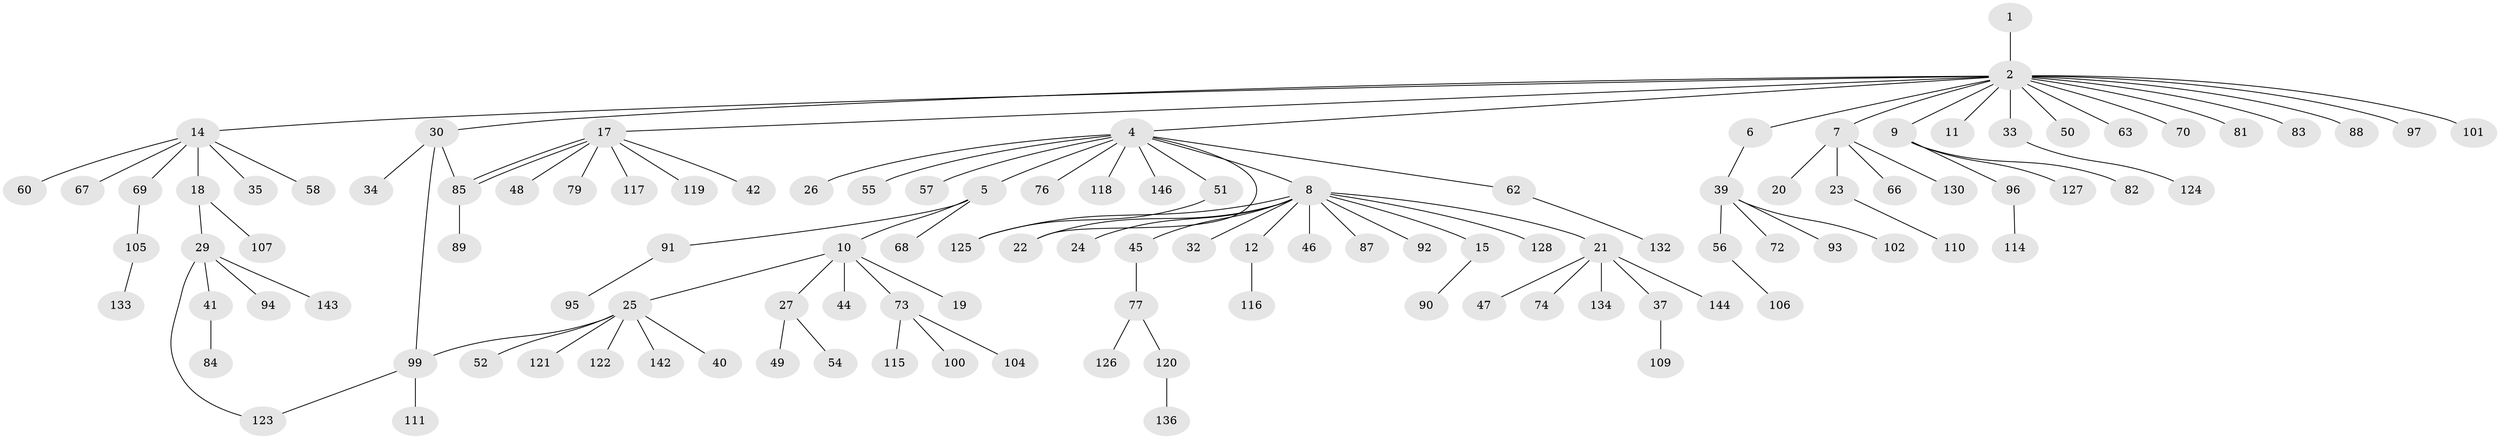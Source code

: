 // Generated by graph-tools (version 1.1) at 2025/23/03/03/25 07:23:50]
// undirected, 114 vertices, 119 edges
graph export_dot {
graph [start="1"]
  node [color=gray90,style=filled];
  1;
  2 [super="+3"];
  4 [super="+16"];
  5 [super="+65"];
  6 [super="+31"];
  7 [super="+103"];
  8 [super="+86"];
  9 [super="+43"];
  10 [super="+13"];
  11;
  12;
  14 [super="+38"];
  15;
  17 [super="+78"];
  18;
  19;
  20;
  21 [super="+59"];
  22 [super="+28"];
  23 [super="+75"];
  24;
  25 [super="+64"];
  26;
  27 [super="+36"];
  29 [super="+145"];
  30 [super="+108"];
  32;
  33 [super="+53"];
  34;
  35;
  37;
  39 [super="+71"];
  40;
  41 [super="+135"];
  42;
  44;
  45;
  46;
  47 [super="+129"];
  48 [super="+61"];
  49 [super="+113"];
  50;
  51;
  52;
  54;
  55;
  56 [super="+138"];
  57 [super="+137"];
  58 [super="+112"];
  60;
  62;
  63;
  66;
  67;
  68;
  69 [super="+139"];
  70;
  72;
  73 [super="+80"];
  74;
  76;
  77 [super="+140"];
  79;
  81;
  82;
  83 [super="+141"];
  84;
  85 [super="+98"];
  87;
  88;
  89;
  90;
  91;
  92;
  93;
  94;
  95;
  96;
  97;
  99;
  100;
  101;
  102;
  104;
  105;
  106;
  107;
  109 [super="+131"];
  110;
  111;
  114;
  115;
  116;
  117;
  118;
  119;
  120;
  121;
  122;
  123;
  124;
  125;
  126;
  127;
  128;
  130;
  132;
  133;
  134;
  136;
  142;
  143;
  144;
  146;
  1 -- 2;
  2 -- 4;
  2 -- 6;
  2 -- 7;
  2 -- 9;
  2 -- 11;
  2 -- 14;
  2 -- 17;
  2 -- 30;
  2 -- 33;
  2 -- 50;
  2 -- 63;
  2 -- 70;
  2 -- 81;
  2 -- 83;
  2 -- 88;
  2 -- 97;
  2 -- 101;
  4 -- 5;
  4 -- 8;
  4 -- 26;
  4 -- 51;
  4 -- 55;
  4 -- 62;
  4 -- 76;
  4 -- 118;
  4 -- 146;
  4 -- 57;
  4 -- 22;
  5 -- 10;
  5 -- 68;
  5 -- 91;
  6 -- 39;
  7 -- 20;
  7 -- 23;
  7 -- 66;
  7 -- 130;
  8 -- 12;
  8 -- 15;
  8 -- 21;
  8 -- 22;
  8 -- 24;
  8 -- 32;
  8 -- 45;
  8 -- 46;
  8 -- 92;
  8 -- 125;
  8 -- 128;
  8 -- 87;
  9 -- 82;
  9 -- 96;
  9 -- 127;
  10 -- 19;
  10 -- 25;
  10 -- 27;
  10 -- 73;
  10 -- 44;
  12 -- 116;
  14 -- 18;
  14 -- 35;
  14 -- 58;
  14 -- 60;
  14 -- 67;
  14 -- 69;
  15 -- 90;
  17 -- 42;
  17 -- 48;
  17 -- 85;
  17 -- 85;
  17 -- 117;
  17 -- 119;
  17 -- 79;
  18 -- 29;
  18 -- 107;
  21 -- 37;
  21 -- 47;
  21 -- 74;
  21 -- 144;
  21 -- 134;
  23 -- 110;
  25 -- 40;
  25 -- 52;
  25 -- 99;
  25 -- 121;
  25 -- 122;
  25 -- 142;
  27 -- 49;
  27 -- 54;
  29 -- 41;
  29 -- 94;
  29 -- 123;
  29 -- 143;
  30 -- 34;
  30 -- 99;
  30 -- 85;
  33 -- 124;
  37 -- 109;
  39 -- 56;
  39 -- 93;
  39 -- 102;
  39 -- 72;
  41 -- 84;
  45 -- 77;
  51 -- 125;
  56 -- 106;
  62 -- 132;
  69 -- 105;
  73 -- 100;
  73 -- 104;
  73 -- 115;
  77 -- 120;
  77 -- 126;
  85 -- 89;
  91 -- 95;
  96 -- 114;
  99 -- 111;
  99 -- 123;
  105 -- 133;
  120 -- 136;
}
